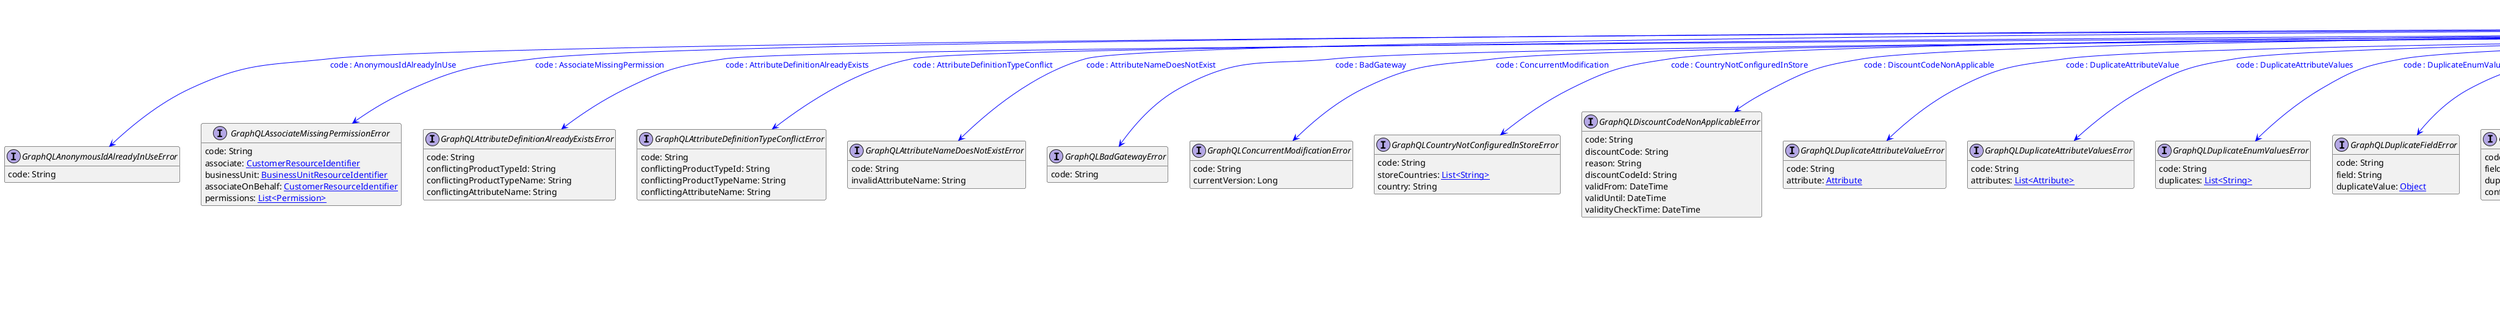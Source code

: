 @startuml

hide empty fields
hide empty methods
legend
|= |= line |
|<back:black>   </back>| inheritance |
|<back:green>   </back>| property reference |
|<back:blue>   </back>| discriminated class |
endlegend
interface GraphQLErrorObject [[GraphQLErrorObject.svg]]  {
    code: String
}


interface GraphQLAnonymousIdAlreadyInUseError [[GraphQLAnonymousIdAlreadyInUseError.svg]]  {
    code: String
}
interface GraphQLAssociateMissingPermissionError [[GraphQLAssociateMissingPermissionError.svg]]  {
    code: String
    associate: [[CustomerResourceIdentifier.svg CustomerResourceIdentifier]]
    businessUnit: [[BusinessUnitResourceIdentifier.svg BusinessUnitResourceIdentifier]]
    associateOnBehalf: [[CustomerResourceIdentifier.svg CustomerResourceIdentifier]]
    permissions: [[Permission.svg List<Permission>]]
}
interface GraphQLAttributeDefinitionAlreadyExistsError [[GraphQLAttributeDefinitionAlreadyExistsError.svg]]  {
    code: String
    conflictingProductTypeId: String
    conflictingProductTypeName: String
    conflictingAttributeName: String
}
interface GraphQLAttributeDefinitionTypeConflictError [[GraphQLAttributeDefinitionTypeConflictError.svg]]  {
    code: String
    conflictingProductTypeId: String
    conflictingProductTypeName: String
    conflictingAttributeName: String
}
interface GraphQLAttributeNameDoesNotExistError [[GraphQLAttributeNameDoesNotExistError.svg]]  {
    code: String
    invalidAttributeName: String
}
interface GraphQLBadGatewayError [[GraphQLBadGatewayError.svg]]  {
    code: String
}
interface GraphQLConcurrentModificationError [[GraphQLConcurrentModificationError.svg]]  {
    code: String
    currentVersion: Long
}
interface GraphQLCountryNotConfiguredInStoreError [[GraphQLCountryNotConfiguredInStoreError.svg]]  {
    code: String
    storeCountries: [[String.svg List<String>]]
    country: String
}
interface GraphQLDiscountCodeNonApplicableError [[GraphQLDiscountCodeNonApplicableError.svg]]  {
    code: String
    discountCode: String
    reason: String
    discountCodeId: String
    validFrom: DateTime
    validUntil: DateTime
    validityCheckTime: DateTime
}
interface GraphQLDuplicateAttributeValueError [[GraphQLDuplicateAttributeValueError.svg]]  {
    code: String
    attribute: [[Attribute.svg Attribute]]
}
interface GraphQLDuplicateAttributeValuesError [[GraphQLDuplicateAttributeValuesError.svg]]  {
    code: String
    attributes: [[Attribute.svg List<Attribute>]]
}
interface GraphQLDuplicateEnumValuesError [[GraphQLDuplicateEnumValuesError.svg]]  {
    code: String
    duplicates: [[String.svg List<String>]]
}
interface GraphQLDuplicateFieldError [[GraphQLDuplicateFieldError.svg]]  {
    code: String
    field: String
    duplicateValue: [[Object.svg Object]]
}
interface GraphQLDuplicateFieldWithConflictingResourceError [[GraphQLDuplicateFieldWithConflictingResourceError.svg]]  {
    code: String
    field: String
    duplicateValue: [[Object.svg Object]]
    conflictingResource: [[Reference.svg Reference]]
}
interface GraphQLDuplicatePriceKeyError [[GraphQLDuplicatePriceKeyError.svg]]  {
    code: String
    conflictingPrice: [[Price.svg Price]]
}
interface GraphQLDuplicatePriceScopeError [[GraphQLDuplicatePriceScopeError.svg]]  {
    code: String
    conflictingPrice: [[Price.svg Price]]
}
interface GraphQLDuplicateStandalonePriceScopeError [[GraphQLDuplicateStandalonePriceScopeError.svg]]  {
    code: String
    conflictingStandalonePrice: [[StandalonePriceReference.svg StandalonePriceReference]]
    sku: String
    currency: String
    country: String
    customerGroup: [[CustomerGroupResourceIdentifier.svg CustomerGroupResourceIdentifier]]
    channel: [[ChannelResourceIdentifier.svg ChannelResourceIdentifier]]
    validFrom: DateTime
    validUntil: DateTime
}
interface GraphQLDuplicateVariantValuesError [[GraphQLDuplicateVariantValuesError.svg]]  {
    code: String
    variantValues: [[VariantValues.svg VariantValues]]
}
interface GraphQLEditPreviewFailedError [[GraphQLEditPreviewFailedError.svg]]  {
    code: String
    result: [[OrderEditPreviewFailure.svg OrderEditPreviewFailure]]
}
interface GraphQLEnumKeyAlreadyExistsError [[GraphQLEnumKeyAlreadyExistsError.svg]]  {
    code: String
    conflictingEnumKey: String
    conflictingAttributeName: String
}
interface GraphQLEnumKeyDoesNotExistError [[GraphQLEnumKeyDoesNotExistError.svg]]  {
    code: String
    conflictingEnumKey: String
    conflictingAttributeName: String
}
interface GraphQLEnumValueIsUsedError [[GraphQLEnumValueIsUsedError.svg]]  {
    code: String
}
interface GraphQLEnumValuesMustMatchError [[GraphQLEnumValuesMustMatchError.svg]]  {
    code: String
}
interface GraphQLExtensionBadResponseError [[GraphQLExtensionBadResponseError.svg]]  {
    code: String
    localizedMessage: [[LocalizedString.svg LocalizedString]]
    extensionExtraInfo: [[Object.svg Object]]
    extensionErrors: [[ExtensionError.svg List<ExtensionError>]]
    extensionBody: String
    extensionStatusCode: Integer
    extensionId: String
    extensionKey: String
}
interface GraphQLExtensionNoResponseError [[GraphQLExtensionNoResponseError.svg]]  {
    code: String
    extensionId: String
    extensionKey: String
}
interface GraphQLExtensionPredicateEvaluationFailedError [[GraphQLExtensionPredicateEvaluationFailedError.svg]]  {
    code: String
    errorByExtension: [[ErrorByExtension.svg ErrorByExtension]]
}
interface GraphQLExtensionUpdateActionsFailedError [[GraphQLExtensionUpdateActionsFailedError.svg]]  {
    code: String
    localizedMessage: [[LocalizedString.svg LocalizedString]]
    extensionExtraInfo: [[Object.svg Object]]
    extensionErrors: [[ExtensionError.svg List<ExtensionError>]]
}
interface GraphQLExternalOAuthFailedError [[GraphQLExternalOAuthFailedError.svg]]  {
    code: String
}
interface GraphQLFeatureRemovedError [[GraphQLFeatureRemovedError.svg]]  {
    code: String
}
interface GraphQLGeneralError [[GraphQLGeneralError.svg]]  {
    code: String
}
interface GraphQLInsufficientScopeError [[GraphQLInsufficientScopeError.svg]]  {
    code: String
}
interface GraphQLInternalConstraintViolatedError [[GraphQLInternalConstraintViolatedError.svg]]  {
    code: String
}
interface GraphQLInvalidCredentialsError [[GraphQLInvalidCredentialsError.svg]]  {
    code: String
}
interface GraphQLInvalidCurrentPasswordError [[GraphQLInvalidCurrentPasswordError.svg]]  {
    code: String
}
interface GraphQLInvalidFieldError [[GraphQLInvalidFieldError.svg]]  {
    code: String
    field: String
    invalidValue: [[Object.svg Object]]
    allowedValues: [[Object.svg List<Object>]]
}
interface GraphQLInvalidInputError [[GraphQLInvalidInputError.svg]]  {
    code: String
}
interface GraphQLInvalidItemShippingDetailsError [[GraphQLInvalidItemShippingDetailsError.svg]]  {
    code: String
    subject: String
    itemId: String
}
interface GraphQLInvalidJsonInputError [[GraphQLInvalidJsonInputError.svg]]  {
    code: String
    detailedErrorMessage: String
}
interface GraphQLInvalidOperationError [[GraphQLInvalidOperationError.svg]]  {
    code: String
}
interface GraphQLInvalidSubjectError [[GraphQLInvalidSubjectError.svg]]  {
    code: String
}
interface GraphQLInvalidTokenError [[GraphQLInvalidTokenError.svg]]  {
    code: String
}
interface GraphQLLanguageUsedInStoresError [[GraphQLLanguageUsedInStoresError.svg]]  {
    code: String
}
interface GraphQLMatchingPriceNotFoundError [[GraphQLMatchingPriceNotFoundError.svg]]  {
    code: String
    productId: String
    variantId: Integer
    currency: String
    country: String
    customerGroup: [[CustomerGroupReference.svg CustomerGroupReference]]
    channel: [[ChannelReference.svg ChannelReference]]
}
interface GraphQLMaxResourceLimitExceededError [[GraphQLMaxResourceLimitExceededError.svg]]  {
    code: String
    exceededResource: [[ReferenceTypeId.svg ReferenceTypeId]]
}
interface GraphQLMissingRoleOnChannelError [[GraphQLMissingRoleOnChannelError.svg]]  {
    code: String
    channel: [[ChannelResourceIdentifier.svg ChannelResourceIdentifier]]
    missingRole: [[ChannelRoleEnum.svg ChannelRoleEnum]]
}
interface GraphQLMissingTaxRateForCountryError [[GraphQLMissingTaxRateForCountryError.svg]]  {
    code: String
    taxCategoryId: String
    country: String
    state: String
}
interface GraphQLMoneyOverflowError [[GraphQLMoneyOverflowError.svg]]  {
    code: String
}
interface GraphQLNoMatchingProductDiscountFoundError [[GraphQLNoMatchingProductDiscountFoundError.svg]]  {
    code: String
}
interface GraphQLNotEnabledError [[GraphQLNotEnabledError.svg]]  {
    code: String
}
interface GraphQLObjectNotFoundError [[GraphQLObjectNotFoundError.svg]]  {
    code: String
}
interface GraphQLOutOfStockError [[GraphQLOutOfStockError.svg]]  {
    code: String
    lineItems: [[String.svg List<String>]]
    skus: [[String.svg List<String>]]
}
interface GraphQLOverCapacityError [[GraphQLOverCapacityError.svg]]  {
    code: String
}
interface GraphQLOverlappingStandalonePriceValidityError [[GraphQLOverlappingStandalonePriceValidityError.svg]]  {
    code: String
    conflictingStandalonePrice: [[StandalonePriceReference.svg StandalonePriceReference]]
    sku: String
    currency: String
    country: String
    customerGroup: [[CustomerGroupResourceIdentifier.svg CustomerGroupResourceIdentifier]]
    channel: [[ChannelResourceIdentifier.svg ChannelResourceIdentifier]]
    validFrom: DateTime
    validUntil: DateTime
    conflictingValidFrom: DateTime
    conflictingValidUntil: DateTime
}
interface GraphQLPendingOperationError [[GraphQLPendingOperationError.svg]]  {
    code: String
}
interface GraphQLPriceChangedError [[GraphQLPriceChangedError.svg]]  {
    code: String
    lineItems: [[String.svg List<String>]]
    shipping: Boolean
}
interface GraphQLProductAssignmentMissingError [[GraphQLProductAssignmentMissingError.svg]]  {
    code: String
    product: [[ProductReference.svg ProductReference]]
}
interface GraphQLProductPresentWithDifferentVariantSelectionError [[GraphQLProductPresentWithDifferentVariantSelectionError.svg]]  {
    code: String
    product: [[ProductReference.svg ProductReference]]
    existingVariantSelection: [[ProductVariantSelection.svg ProductVariantSelection]]
}
interface GraphQLProjectNotConfiguredForLanguagesError [[GraphQLProjectNotConfiguredForLanguagesError.svg]]  {
    code: String
    languages: [[String.svg List<String>]]
}
interface GraphQLQueryComplexityLimitExceededError [[GraphQLQueryComplexityLimitExceededError.svg]]  {
    code: String
}
interface GraphQLQueryTimedOutError [[GraphQLQueryTimedOutError.svg]]  {
    code: String
}
interface GraphQLReferenceExistsError [[GraphQLReferenceExistsError.svg]]  {
    code: String
    referencedBy: [[ReferenceTypeId.svg ReferenceTypeId]]
}
interface GraphQLReferencedResourceNotFoundError [[GraphQLReferencedResourceNotFoundError.svg]]  {
    code: String
    typeId: [[ReferenceTypeId.svg ReferenceTypeId]]
    id: String
    key: String
}
interface GraphQLRequiredFieldError [[GraphQLRequiredFieldError.svg]]  {
    code: String
    field: String
}
interface GraphQLResourceNotFoundError [[GraphQLResourceNotFoundError.svg]]  {
    code: String
}
interface GraphQLResourceSizeLimitExceededError [[GraphQLResourceSizeLimitExceededError.svg]]  {
    code: String
}
interface GraphQLSearchDeactivatedError [[GraphQLSearchDeactivatedError.svg]]  {
    code: String
}
interface GraphQLSearchExecutionFailureError [[GraphQLSearchExecutionFailureError.svg]]  {
    code: String
}
interface GraphQLSearchFacetPathNotFoundError [[GraphQLSearchFacetPathNotFoundError.svg]]  {
    code: String
}
interface GraphQLSearchIndexingInProgressError [[GraphQLSearchIndexingInProgressError.svg]]  {
    code: String
}
interface GraphQLSemanticErrorError [[GraphQLSemanticErrorError.svg]]  {
    code: String
}
interface GraphQLShippingMethodDoesNotMatchCartError [[GraphQLShippingMethodDoesNotMatchCartError.svg]]  {
    code: String
}
interface GraphQLSyntaxErrorError [[GraphQLSyntaxErrorError.svg]]  {
    code: String
}

GraphQLErrorObject --> GraphQLAnonymousIdAlreadyInUseError #blue;text:blue : "code : AnonymousIdAlreadyInUse"
GraphQLErrorObject --> GraphQLAssociateMissingPermissionError #blue;text:blue : "code : AssociateMissingPermission"
GraphQLErrorObject --> GraphQLAttributeDefinitionAlreadyExistsError #blue;text:blue : "code : AttributeDefinitionAlreadyExists"
GraphQLErrorObject --> GraphQLAttributeDefinitionTypeConflictError #blue;text:blue : "code : AttributeDefinitionTypeConflict"
GraphQLErrorObject --> GraphQLAttributeNameDoesNotExistError #blue;text:blue : "code : AttributeNameDoesNotExist"
GraphQLErrorObject --> GraphQLBadGatewayError #blue;text:blue : "code : BadGateway"
GraphQLErrorObject --> GraphQLConcurrentModificationError #blue;text:blue : "code : ConcurrentModification"
GraphQLErrorObject --> GraphQLCountryNotConfiguredInStoreError #blue;text:blue : "code : CountryNotConfiguredInStore"
GraphQLErrorObject --> GraphQLDiscountCodeNonApplicableError #blue;text:blue : "code : DiscountCodeNonApplicable"
GraphQLErrorObject --> GraphQLDuplicateAttributeValueError #blue;text:blue : "code : DuplicateAttributeValue"
GraphQLErrorObject --> GraphQLDuplicateAttributeValuesError #blue;text:blue : "code : DuplicateAttributeValues"
GraphQLErrorObject --> GraphQLDuplicateEnumValuesError #blue;text:blue : "code : DuplicateEnumValues"
GraphQLErrorObject --> GraphQLDuplicateFieldError #blue;text:blue : "code : DuplicateField"
GraphQLErrorObject --> GraphQLDuplicateFieldWithConflictingResourceError #blue;text:blue : "code : DuplicateFieldWithConflictingResource"
GraphQLErrorObject --> GraphQLDuplicatePriceKeyError #blue;text:blue : "code : DuplicatePriceKey"
GraphQLErrorObject --> GraphQLDuplicatePriceScopeError #blue;text:blue : "code : DuplicatePriceScope"
GraphQLErrorObject --> GraphQLDuplicateStandalonePriceScopeError #blue;text:blue : "code : DuplicateStandalonePriceScope"
GraphQLErrorObject --> GraphQLDuplicateVariantValuesError #blue;text:blue : "code : DuplicateVariantValues"
GraphQLErrorObject --> GraphQLEditPreviewFailedError #blue;text:blue : "code : EditPreviewFailed"
GraphQLErrorObject --> GraphQLEnumKeyAlreadyExistsError #blue;text:blue : "code : EnumKeyAlreadyExists"
GraphQLErrorObject --> GraphQLEnumKeyDoesNotExistError #blue;text:blue : "code : EnumKeyDoesNotExist"
GraphQLErrorObject --> GraphQLEnumValueIsUsedError #blue;text:blue : "code : EnumValueIsUsed"
GraphQLErrorObject --> GraphQLEnumValuesMustMatchError #blue;text:blue : "code : EnumValuesMustMatch"
GraphQLErrorObject --> GraphQLExtensionBadResponseError #blue;text:blue : "code : ExtensionBadResponse"
GraphQLErrorObject --> GraphQLExtensionNoResponseError #blue;text:blue : "code : ExtensionNoResponse"
GraphQLErrorObject --> GraphQLExtensionPredicateEvaluationFailedError #blue;text:blue : "code : ExtensionPredicateEvaluationFailed"
GraphQLErrorObject --> GraphQLExtensionUpdateActionsFailedError #blue;text:blue : "code : ExtensionUpdateActionsFailed"
GraphQLErrorObject --> GraphQLExternalOAuthFailedError #blue;text:blue : "code : ExternalOAuthFailed"
GraphQLErrorObject --> GraphQLFeatureRemovedError #blue;text:blue : "code : FeatureRemoved"
GraphQLErrorObject --> GraphQLGeneralError #blue;text:blue : "code : General"
GraphQLErrorObject --> GraphQLInsufficientScopeError #blue;text:blue : "code : insufficient_scope"
GraphQLErrorObject --> GraphQLInternalConstraintViolatedError #blue;text:blue : "code : InternalConstraintViolated"
GraphQLErrorObject --> GraphQLInvalidCredentialsError #blue;text:blue : "code : InvalidCredentials"
GraphQLErrorObject --> GraphQLInvalidCurrentPasswordError #blue;text:blue : "code : InvalidCurrentPassword"
GraphQLErrorObject --> GraphQLInvalidFieldError #blue;text:blue : "code : InvalidField"
GraphQLErrorObject --> GraphQLInvalidInputError #blue;text:blue : "code : InvalidInput"
GraphQLErrorObject --> GraphQLInvalidItemShippingDetailsError #blue;text:blue : "code : InvalidItemShippingDetails"
GraphQLErrorObject --> GraphQLInvalidJsonInputError #blue;text:blue : "code : InvalidJsonInput"
GraphQLErrorObject --> GraphQLInvalidOperationError #blue;text:blue : "code : InvalidOperation"
GraphQLErrorObject --> GraphQLInvalidSubjectError #blue;text:blue : "code : InvalidSubject"
GraphQLErrorObject --> GraphQLInvalidTokenError #blue;text:blue : "code : invalid_token"
GraphQLErrorObject --> GraphQLLanguageUsedInStoresError #blue;text:blue : "code : LanguageUsedInStores"
GraphQLErrorObject --> GraphQLMatchingPriceNotFoundError #blue;text:blue : "code : MatchingPriceNotFound"
GraphQLErrorObject --> GraphQLMaxResourceLimitExceededError #blue;text:blue : "code : MaxResourceLimitExceeded"
GraphQLErrorObject --> GraphQLMissingRoleOnChannelError #blue;text:blue : "code : MissingRoleOnChannel"
GraphQLErrorObject --> GraphQLMissingTaxRateForCountryError #blue;text:blue : "code : MissingTaxRateForCountry"
GraphQLErrorObject --> GraphQLMoneyOverflowError #blue;text:blue : "code : MoneyOverflow"
GraphQLErrorObject --> GraphQLNoMatchingProductDiscountFoundError #blue;text:blue : "code : NoMatchingProductDiscountFound"
GraphQLErrorObject --> GraphQLNotEnabledError #blue;text:blue : "code : NotEnabled"
GraphQLErrorObject --> GraphQLObjectNotFoundError #blue;text:blue : "code : ObjectNotFound"
GraphQLErrorObject --> GraphQLOutOfStockError #blue;text:blue : "code : OutOfStock"
GraphQLErrorObject --> GraphQLOverCapacityError #blue;text:blue : "code : OverCapacity"
GraphQLErrorObject --> GraphQLOverlappingStandalonePriceValidityError #blue;text:blue : "code : OverlappingStandalonePriceValidity"
GraphQLErrorObject --> GraphQLPendingOperationError #blue;text:blue : "code : PendingOperation"
GraphQLErrorObject --> GraphQLPriceChangedError #blue;text:blue : "code : PriceChanged"
GraphQLErrorObject --> GraphQLProductAssignmentMissingError #blue;text:blue : "code : ProductAssignmentMissing"
GraphQLErrorObject --> GraphQLProductPresentWithDifferentVariantSelectionError #blue;text:blue : "code : ProductPresentWithDifferentVariantSelection"
GraphQLErrorObject --> GraphQLProjectNotConfiguredForLanguagesError #blue;text:blue : "code : ProjectNotConfiguredForLanguages"
GraphQLErrorObject --> GraphQLQueryComplexityLimitExceededError #blue;text:blue : "code : QueryComplexityLimitExceeded"
GraphQLErrorObject --> GraphQLQueryTimedOutError #blue;text:blue : "code : QueryTimedOut"
GraphQLErrorObject --> GraphQLReferenceExistsError #blue;text:blue : "code : ReferenceExists"
GraphQLErrorObject --> GraphQLReferencedResourceNotFoundError #blue;text:blue : "code : ReferencedResourceNotFound"
GraphQLErrorObject --> GraphQLRequiredFieldError #blue;text:blue : "code : RequiredField"
GraphQLErrorObject --> GraphQLResourceNotFoundError #blue;text:blue : "code : ResourceNotFound"
GraphQLErrorObject --> GraphQLResourceSizeLimitExceededError #blue;text:blue : "code : ResourceSizeLimitExceeded"
GraphQLErrorObject --> GraphQLSearchDeactivatedError #blue;text:blue : "code : SearchDeactivated"
GraphQLErrorObject --> GraphQLSearchExecutionFailureError #blue;text:blue : "code : SearchExecutionFailure"
GraphQLErrorObject --> GraphQLSearchFacetPathNotFoundError #blue;text:blue : "code : SearchFacetPathNotFound"
GraphQLErrorObject --> GraphQLSearchIndexingInProgressError #blue;text:blue : "code : SearchIndexingInProgress"
GraphQLErrorObject --> GraphQLSemanticErrorError #blue;text:blue : "code : SemanticError"
GraphQLErrorObject --> GraphQLShippingMethodDoesNotMatchCartError #blue;text:blue : "code : ShippingMethodDoesNotMatchCart"
GraphQLErrorObject --> GraphQLSyntaxErrorError #blue;text:blue : "code : SyntaxError"

@enduml
